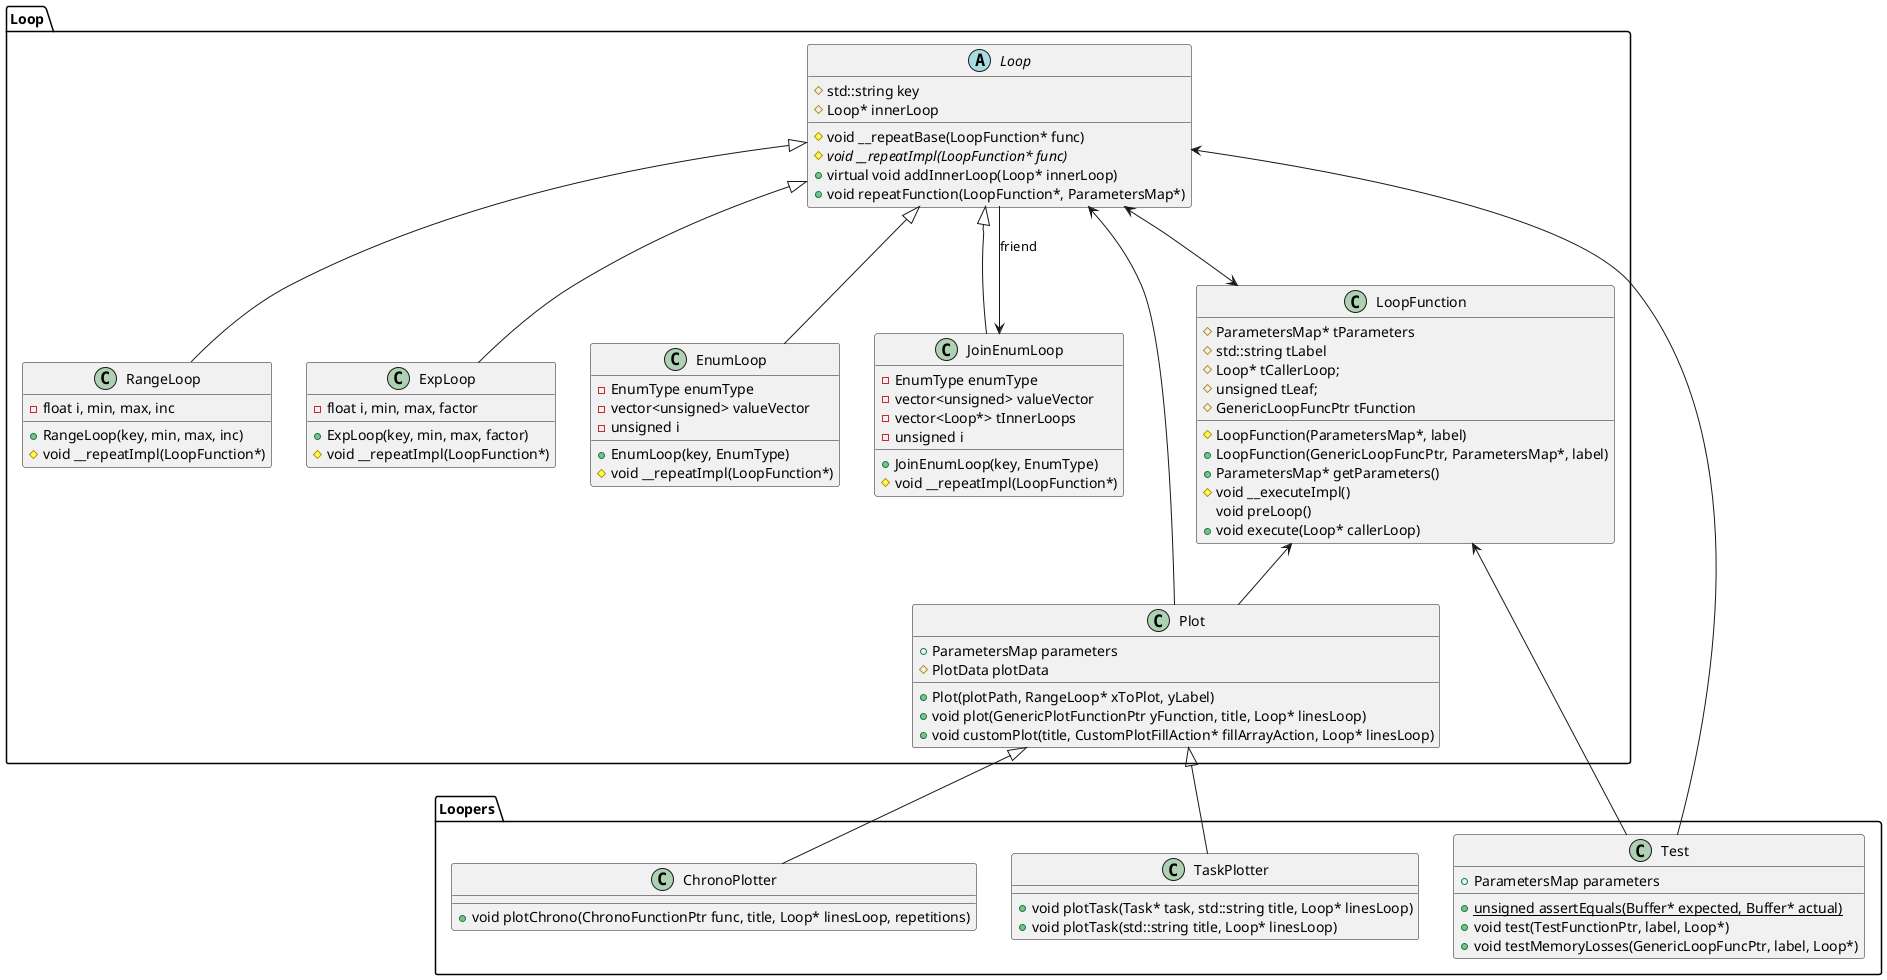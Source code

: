 @startuml img/uml/classLoop.png

package "Loop" as LoopPkg{

Loop <--> LoopFunction

Loop <|-- RangeLoop
Loop <|-- ExpLoop
Loop <|-- EnumLoop
Loop <|-- JoinEnumLoop

Loop --> JoinEnumLoop : friend

Loop <-- Plot
LoopFunction <-- Plot

class LoopFunction{
    #ParametersMap* tParameters
    #std::string tLabel
    #Loop* tCallerLoop;
    #unsigned tLeaf;
    #GenericLoopFuncPtr tFunction
    #LoopFunction(ParametersMap*, label)
    +LoopFunction(GenericLoopFuncPtr, ParametersMap*, label)
    +ParametersMap* getParameters()
    #void __executeImpl()
    void preLoop()
    +void execute(Loop* callerLoop)
}
abstract class Loop{
    #std::string key
    #Loop* innerLoop
    #void __repeatBase(LoopFunction* func)
    #{abstract}void __repeatImpl(LoopFunction* func)
    +virtual void addInnerLoop(Loop* innerLoop)
    +void repeatFunction(LoopFunction*, ParametersMap*)
}
class RangeLoop{
    -float i, min, max, inc
    +RangeLoop(key, min, max, inc)
    #void __repeatImpl(LoopFunction*)
}
class ExpLoop{
    -float i, min, max, factor
    +ExpLoop(key, min, max, factor)
    #void __repeatImpl(LoopFunction*)
}
class EnumLoop{
    -EnumType enumType
    -vector<unsigned> valueVector
    -unsigned i
    +EnumLoop(key, EnumType)
    #void __repeatImpl(LoopFunction*)
}
class JoinEnumLoop{
    -EnumType enumType
    -vector<unsigned> valueVector
    -vector<Loop*> tInnerLoops
    -unsigned i
    +JoinEnumLoop(key, EnumType)
    #void __repeatImpl(LoopFunction*)
}
class Plot{
    +ParametersMap parameters
    #PlotData plotData
    +Plot(plotPath, RangeLoop* xToPlot, yLabel)
    +void plot(GenericPlotFunctionPtr yFunction, title, Loop* linesLoop)
    +void customPlot(title, CustomPlotFillAction* fillArrayAction, Loop* linesLoop)
} 

} 
'Loop

package "Loopers"{

Loop <-- Test
LoopFunction <-- Test

Plot <|-- ChronoPlotter
Plot <|-- TaskPlotter

class Test{
    +ParametersMap parameters
    +{static} unsigned assertEquals(Buffer* expected, Buffer* actual)
    +void test(TestFunctionPtr, label, Loop*)
    +void testMemoryLosses(GenericLoopFuncPtr, label, Loop*)
}
class ChronoPlotter{
    +void plotChrono(ChronoFunctionPtr func, title, Loop* linesLoop, repetitions)
}
class TaskPlotter{
    +void plotTask(Task* task, std::string title, Loop* linesLoop)
    +void plotTask(std::string title, Loop* linesLoop)
}


} 
'Loopers

@enduml

